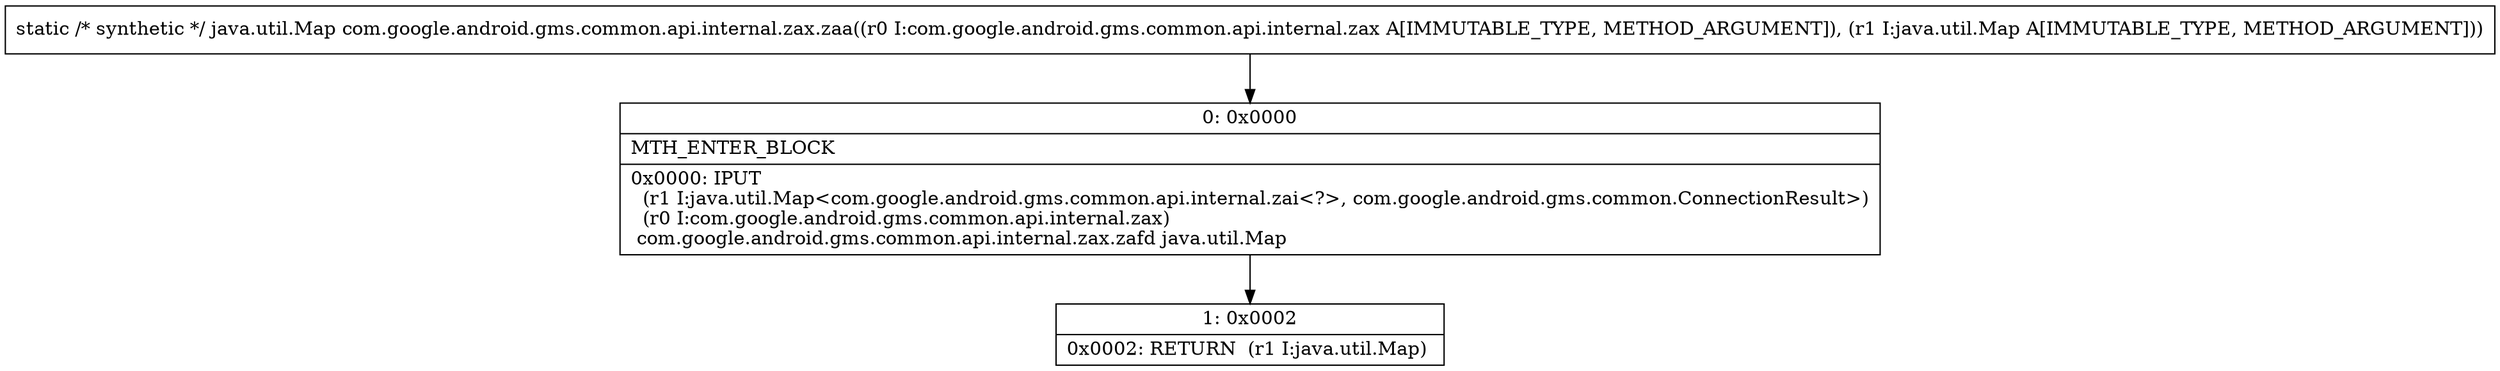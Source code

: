 digraph "CFG forcom.google.android.gms.common.api.internal.zax.zaa(Lcom\/google\/android\/gms\/common\/api\/internal\/zax;Ljava\/util\/Map;)Ljava\/util\/Map;" {
Node_0 [shape=record,label="{0\:\ 0x0000|MTH_ENTER_BLOCK\l|0x0000: IPUT  \l  (r1 I:java.util.Map\<com.google.android.gms.common.api.internal.zai\<?\>, com.google.android.gms.common.ConnectionResult\>)\l  (r0 I:com.google.android.gms.common.api.internal.zax)\l com.google.android.gms.common.api.internal.zax.zafd java.util.Map \l}"];
Node_1 [shape=record,label="{1\:\ 0x0002|0x0002: RETURN  (r1 I:java.util.Map) \l}"];
MethodNode[shape=record,label="{static \/* synthetic *\/ java.util.Map com.google.android.gms.common.api.internal.zax.zaa((r0 I:com.google.android.gms.common.api.internal.zax A[IMMUTABLE_TYPE, METHOD_ARGUMENT]), (r1 I:java.util.Map A[IMMUTABLE_TYPE, METHOD_ARGUMENT])) }"];
MethodNode -> Node_0;
Node_0 -> Node_1;
}

